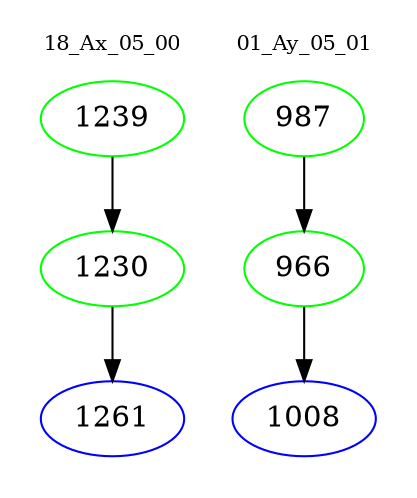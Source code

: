 digraph{
subgraph cluster_0 {
color = white
label = "18_Ax_05_00";
fontsize=10;
T0_1239 [label="1239", color="green"]
T0_1239 -> T0_1230 [color="black"]
T0_1230 [label="1230", color="green"]
T0_1230 -> T0_1261 [color="black"]
T0_1261 [label="1261", color="blue"]
}
subgraph cluster_1 {
color = white
label = "01_Ay_05_01";
fontsize=10;
T1_987 [label="987", color="green"]
T1_987 -> T1_966 [color="black"]
T1_966 [label="966", color="green"]
T1_966 -> T1_1008 [color="black"]
T1_1008 [label="1008", color="blue"]
}
}
